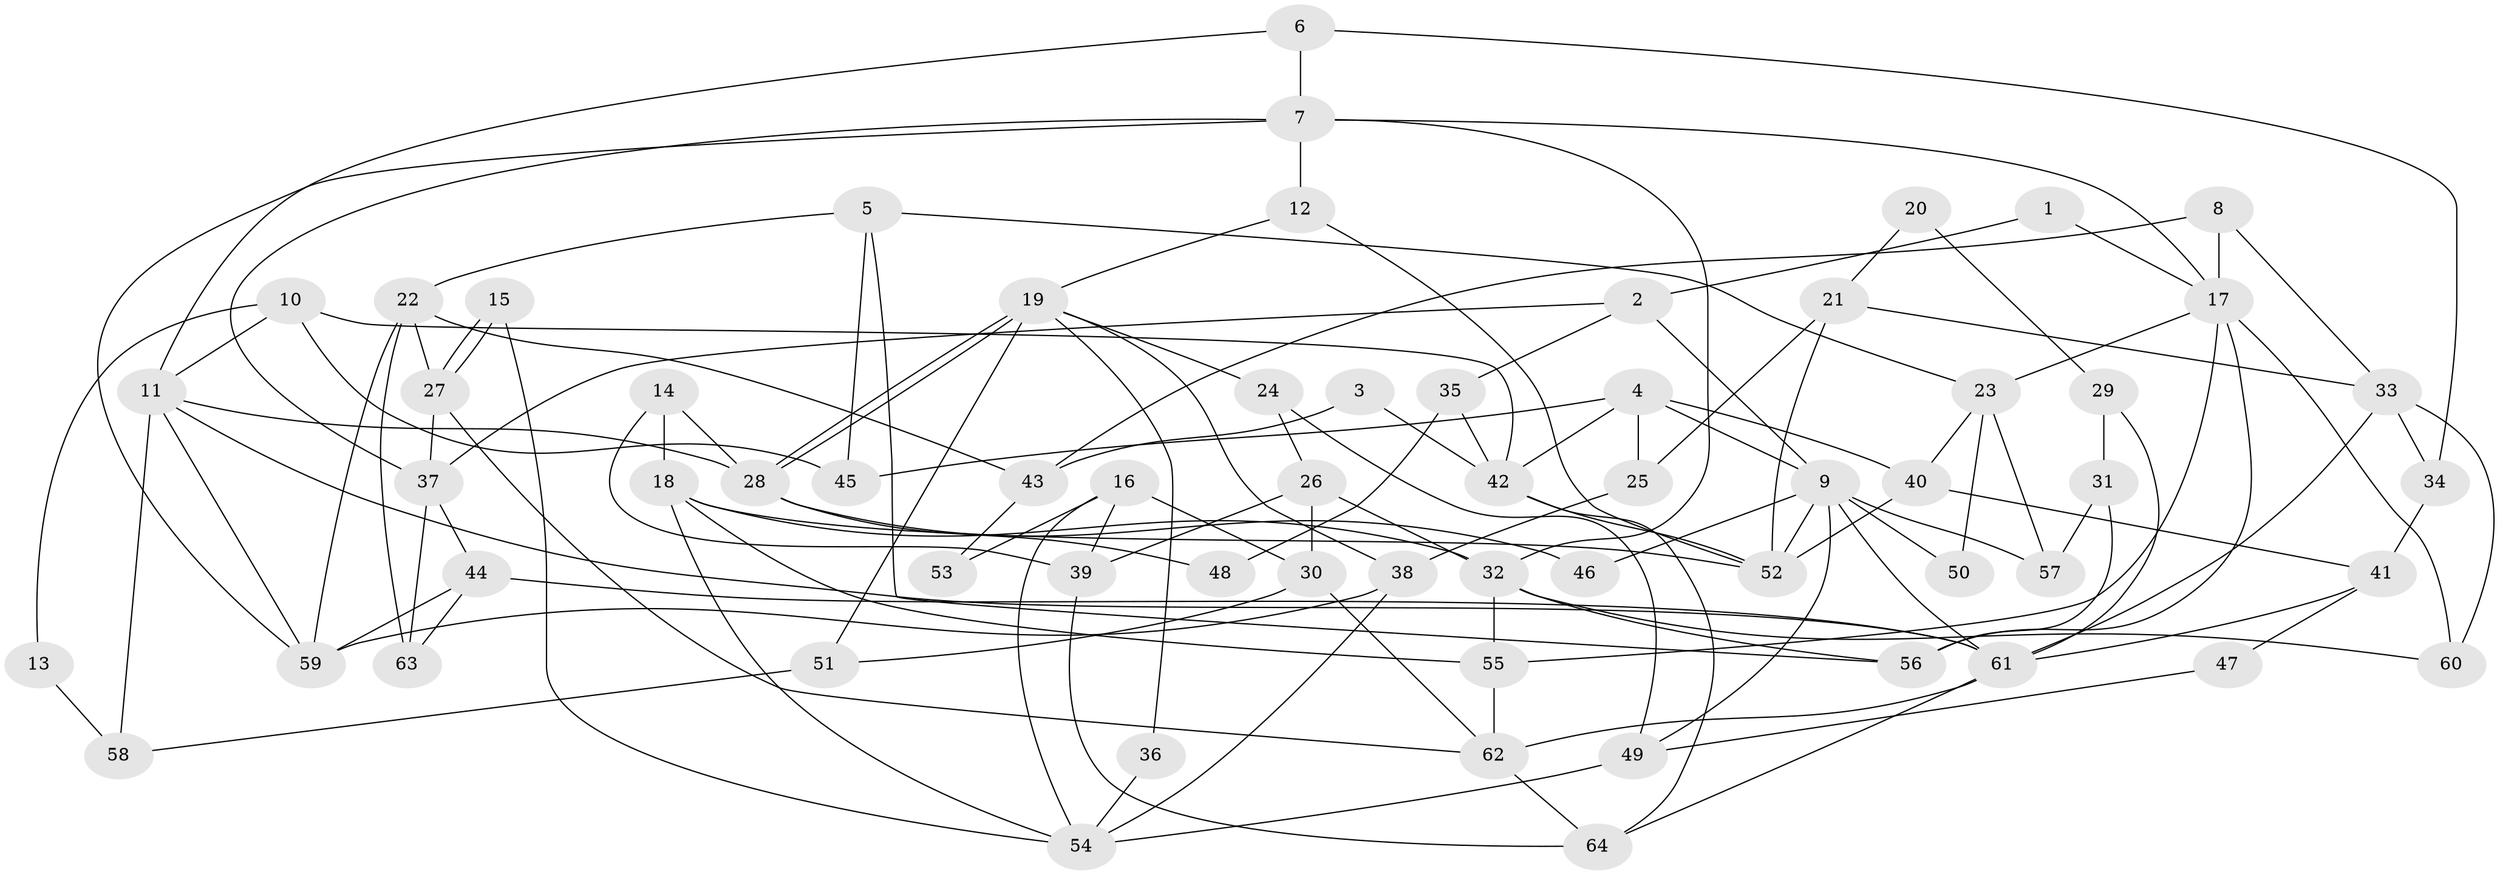 // Generated by graph-tools (version 1.1) at 2025/52/03/09/25 04:52:10]
// undirected, 64 vertices, 128 edges
graph export_dot {
graph [start="1"]
  node [color=gray90,style=filled];
  1;
  2;
  3;
  4;
  5;
  6;
  7;
  8;
  9;
  10;
  11;
  12;
  13;
  14;
  15;
  16;
  17;
  18;
  19;
  20;
  21;
  22;
  23;
  24;
  25;
  26;
  27;
  28;
  29;
  30;
  31;
  32;
  33;
  34;
  35;
  36;
  37;
  38;
  39;
  40;
  41;
  42;
  43;
  44;
  45;
  46;
  47;
  48;
  49;
  50;
  51;
  52;
  53;
  54;
  55;
  56;
  57;
  58;
  59;
  60;
  61;
  62;
  63;
  64;
  1 -- 17;
  1 -- 2;
  2 -- 9;
  2 -- 37;
  2 -- 35;
  3 -- 42;
  3 -- 43;
  4 -- 45;
  4 -- 9;
  4 -- 25;
  4 -- 40;
  4 -- 42;
  5 -- 56;
  5 -- 23;
  5 -- 22;
  5 -- 45;
  6 -- 7;
  6 -- 11;
  6 -- 34;
  7 -- 17;
  7 -- 59;
  7 -- 12;
  7 -- 32;
  7 -- 37;
  8 -- 33;
  8 -- 17;
  8 -- 43;
  9 -- 49;
  9 -- 61;
  9 -- 46;
  9 -- 50;
  9 -- 52;
  9 -- 57;
  10 -- 11;
  10 -- 42;
  10 -- 13;
  10 -- 45;
  11 -- 59;
  11 -- 28;
  11 -- 58;
  11 -- 61;
  12 -- 19;
  12 -- 52;
  13 -- 58;
  14 -- 39;
  14 -- 18;
  14 -- 28;
  15 -- 54;
  15 -- 27;
  15 -- 27;
  16 -- 54;
  16 -- 30;
  16 -- 39;
  16 -- 53;
  17 -- 60;
  17 -- 55;
  17 -- 23;
  17 -- 56;
  18 -- 52;
  18 -- 32;
  18 -- 54;
  18 -- 55;
  19 -- 28;
  19 -- 28;
  19 -- 38;
  19 -- 24;
  19 -- 36;
  19 -- 51;
  20 -- 29;
  20 -- 21;
  21 -- 33;
  21 -- 52;
  21 -- 25;
  22 -- 27;
  22 -- 43;
  22 -- 59;
  22 -- 63;
  23 -- 40;
  23 -- 50;
  23 -- 57;
  24 -- 26;
  24 -- 49;
  25 -- 38;
  26 -- 32;
  26 -- 39;
  26 -- 30;
  27 -- 37;
  27 -- 62;
  28 -- 46;
  28 -- 48;
  29 -- 61;
  29 -- 31;
  30 -- 62;
  30 -- 51;
  31 -- 56;
  31 -- 57;
  32 -- 55;
  32 -- 56;
  32 -- 60;
  33 -- 34;
  33 -- 61;
  33 -- 60;
  34 -- 41;
  35 -- 42;
  35 -- 48;
  36 -- 54;
  37 -- 63;
  37 -- 44;
  38 -- 59;
  38 -- 54;
  39 -- 64;
  40 -- 52;
  40 -- 41;
  41 -- 61;
  41 -- 47;
  42 -- 52;
  42 -- 64;
  43 -- 53;
  44 -- 61;
  44 -- 59;
  44 -- 63;
  47 -- 49;
  49 -- 54;
  51 -- 58;
  55 -- 62;
  61 -- 62;
  61 -- 64;
  62 -- 64;
}
